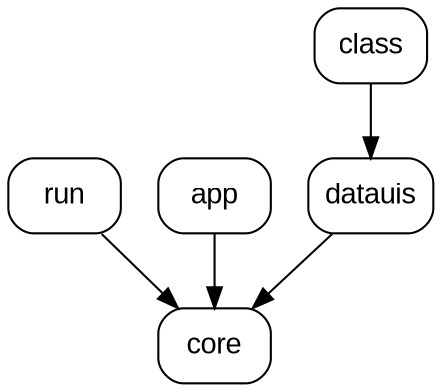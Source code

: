digraph G {

  node [shape=rect; style=rounded; fontname="Arial"];
  datauis;
  
  datauis -> core;
  class -> datauis;
  run -> core;
  app -> core;
}